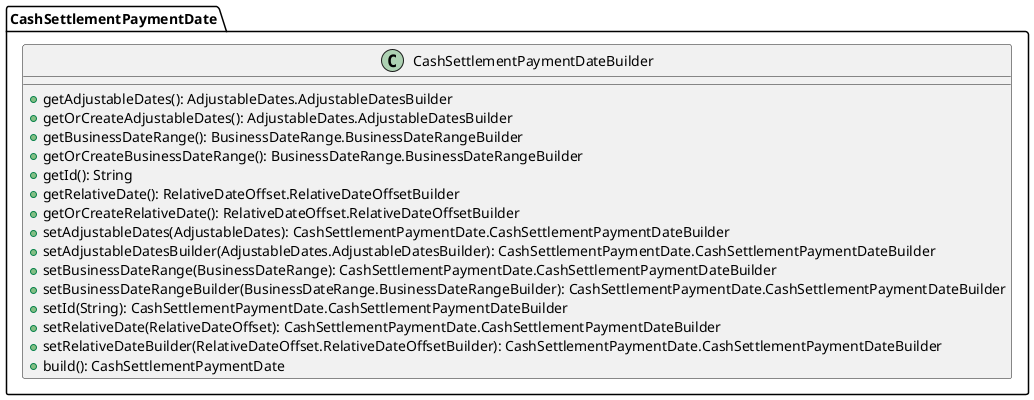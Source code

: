 @startuml

    class CashSettlementPaymentDate.CashSettlementPaymentDateBuilder [[CashSettlementPaymentDate.CashSettlementPaymentDateBuilder.html]] {
        +getAdjustableDates(): AdjustableDates.AdjustableDatesBuilder
        +getOrCreateAdjustableDates(): AdjustableDates.AdjustableDatesBuilder
        +getBusinessDateRange(): BusinessDateRange.BusinessDateRangeBuilder
        +getOrCreateBusinessDateRange(): BusinessDateRange.BusinessDateRangeBuilder
        +getId(): String
        +getRelativeDate(): RelativeDateOffset.RelativeDateOffsetBuilder
        +getOrCreateRelativeDate(): RelativeDateOffset.RelativeDateOffsetBuilder
        +setAdjustableDates(AdjustableDates): CashSettlementPaymentDate.CashSettlementPaymentDateBuilder
        +setAdjustableDatesBuilder(AdjustableDates.AdjustableDatesBuilder): CashSettlementPaymentDate.CashSettlementPaymentDateBuilder
        +setBusinessDateRange(BusinessDateRange): CashSettlementPaymentDate.CashSettlementPaymentDateBuilder
        +setBusinessDateRangeBuilder(BusinessDateRange.BusinessDateRangeBuilder): CashSettlementPaymentDate.CashSettlementPaymentDateBuilder
        +setId(String): CashSettlementPaymentDate.CashSettlementPaymentDateBuilder
        +setRelativeDate(RelativeDateOffset): CashSettlementPaymentDate.CashSettlementPaymentDateBuilder
        +setRelativeDateBuilder(RelativeDateOffset.RelativeDateOffsetBuilder): CashSettlementPaymentDate.CashSettlementPaymentDateBuilder
        +build(): CashSettlementPaymentDate
    }

@enduml
